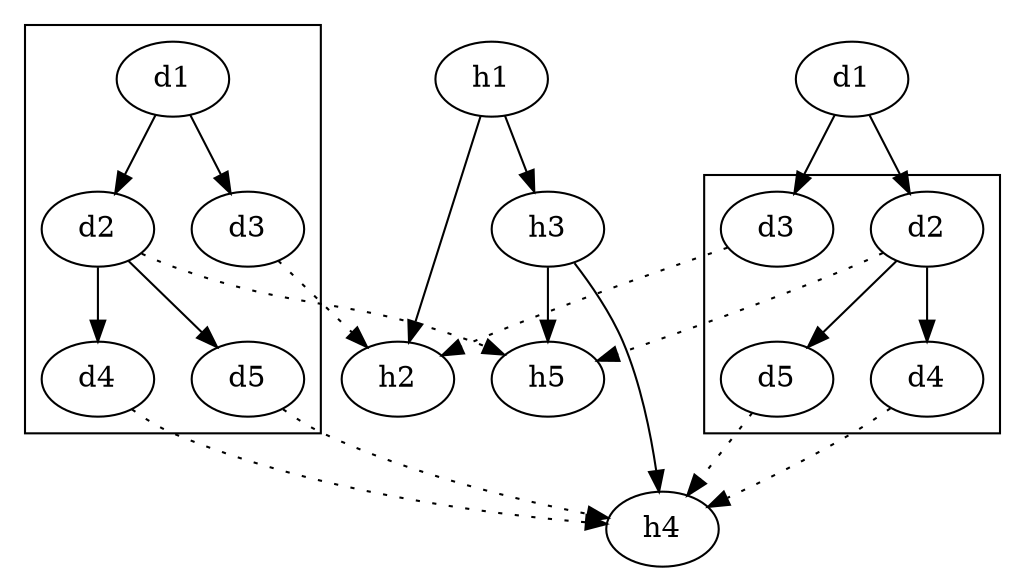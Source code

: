 digraph G
{
1[label="h1"]
2[label="h2"]
3[label="h3"]
5[label="h5"]
4[label="h4"]
subgraph cluster_g1{
11[label="d1"]
12[label="d2"]
13[label="d3"]
14[label="d4"]
15[label="d5"]
11->12
11->13
12->14
12->15 
}
subgraph cluster_g2{
21[label="d1"]
22[label="d2"]
23[label="d3"]
24[label="d4"]
25[label="d5"]
21->22
21->23
22->24
22->25 
}

{rank=same;  1 11}

1->2
1->3
3->4
3->5
13->2[style="dotted"]
14->4[style="dotted"]
15->4[style="dotted"]
12->5[style="dotted"]

23->2[style="dotted"]
24->4[style="dotted"]
25->4[style="dotted"]
22->5[style="dotted"]

}
